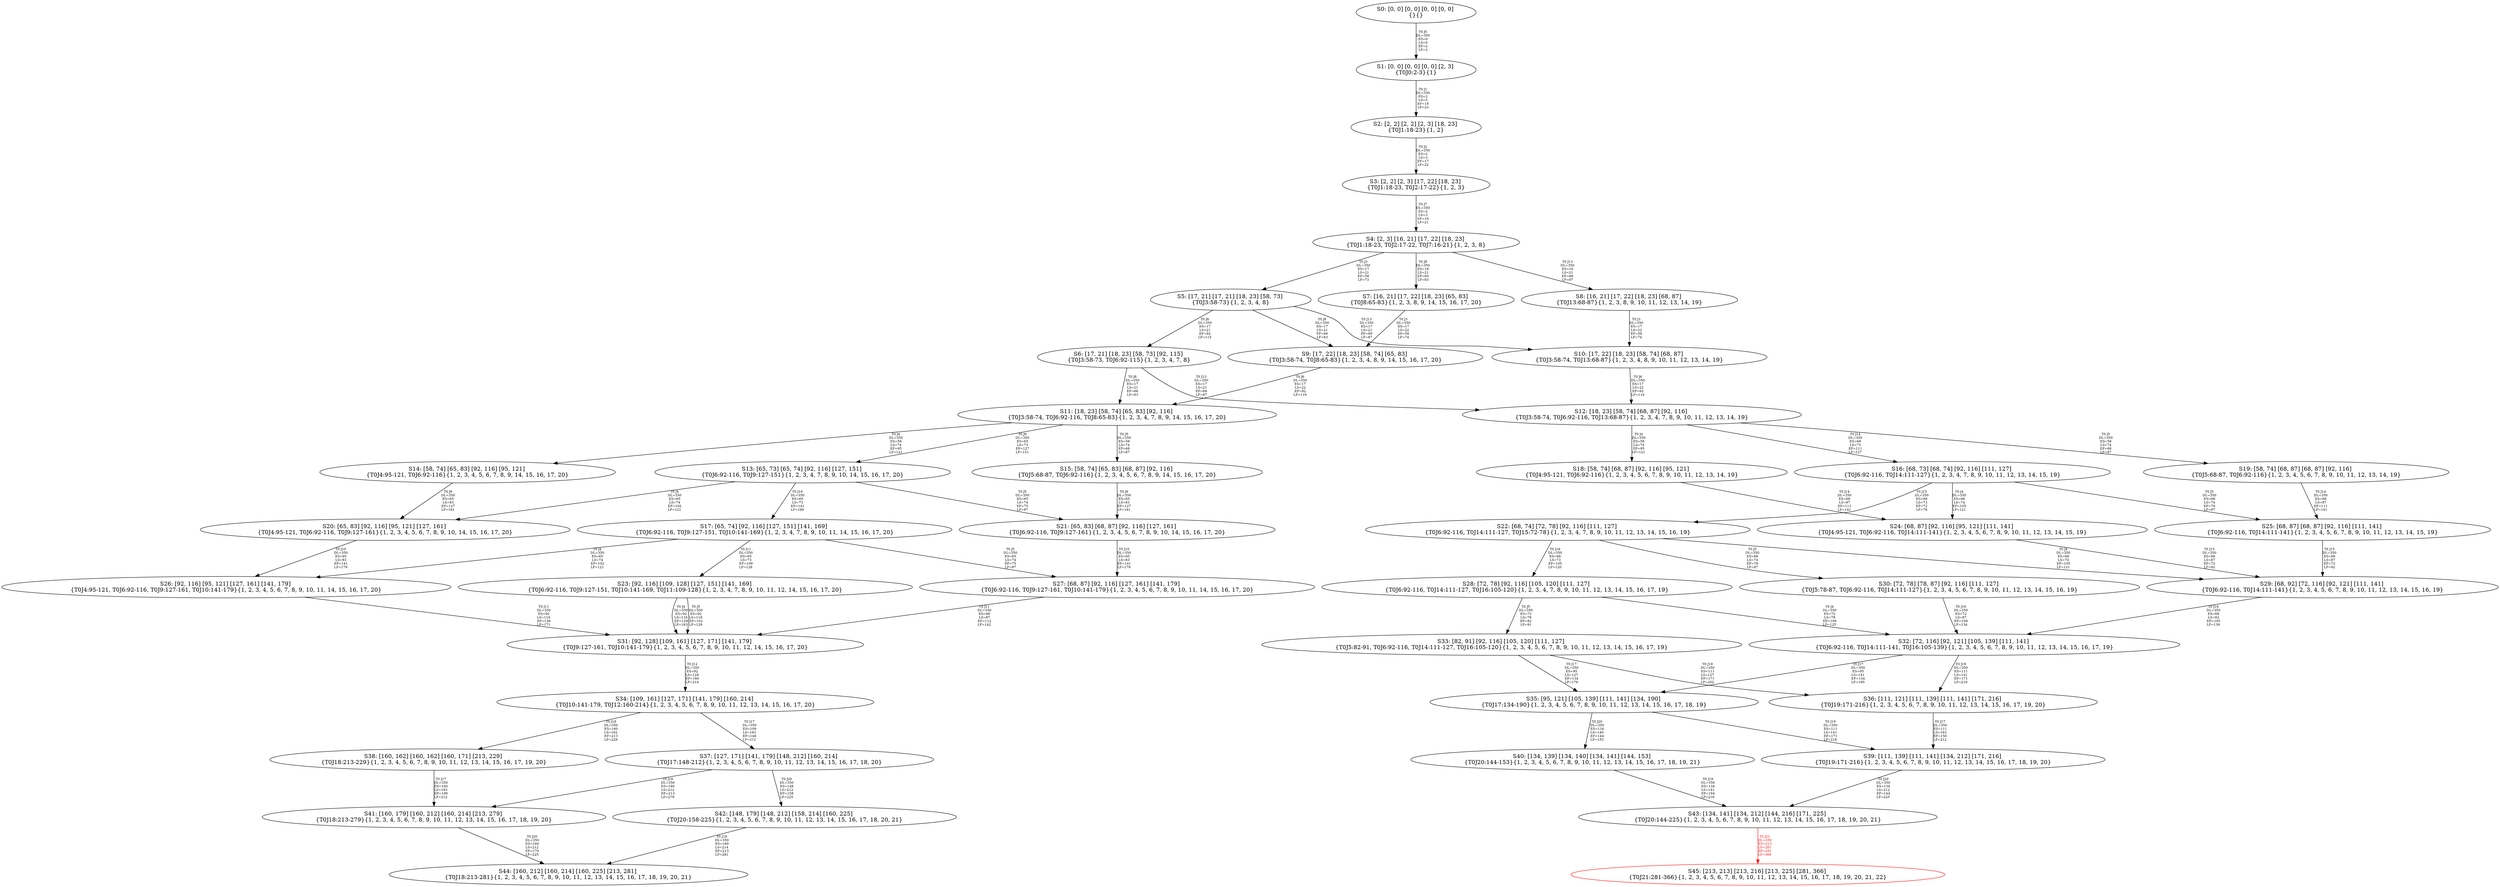 digraph {
	S0[label="S0: [0, 0] [0, 0] [0, 0] [0, 0] \n{}{}"];
	S1[label="S1: [0, 0] [0, 0] [0, 0] [2, 3] \n{T0J0:2-3}{1}"];
	S2[label="S2: [2, 2] [2, 2] [2, 3] [18, 23] \n{T0J1:18-23}{1, 2}"];
	S3[label="S3: [2, 2] [2, 3] [17, 22] [18, 23] \n{T0J1:18-23, T0J2:17-22}{1, 2, 3}"];
	S4[label="S4: [2, 3] [16, 21] [17, 22] [18, 23] \n{T0J1:18-23, T0J2:17-22, T0J7:16-21}{1, 2, 3, 8}"];
	S5[label="S5: [17, 21] [17, 21] [18, 23] [58, 73] \n{T0J3:58-73}{1, 2, 3, 4, 8}"];
	S6[label="S6: [17, 21] [18, 23] [58, 73] [92, 115] \n{T0J3:58-73, T0J6:92-115}{1, 2, 3, 4, 7, 8}"];
	S7[label="S7: [16, 21] [17, 22] [18, 23] [65, 83] \n{T0J8:65-83}{1, 2, 3, 8, 9, 14, 15, 16, 17, 20}"];
	S8[label="S8: [16, 21] [17, 22] [18, 23] [68, 87] \n{T0J13:68-87}{1, 2, 3, 8, 9, 10, 11, 12, 13, 14, 19}"];
	S9[label="S9: [17, 22] [18, 23] [58, 74] [65, 83] \n{T0J3:58-74, T0J8:65-83}{1, 2, 3, 4, 8, 9, 14, 15, 16, 17, 20}"];
	S10[label="S10: [17, 22] [18, 23] [58, 74] [68, 87] \n{T0J3:58-74, T0J13:68-87}{1, 2, 3, 4, 8, 9, 10, 11, 12, 13, 14, 19}"];
	S11[label="S11: [18, 23] [58, 74] [65, 83] [92, 116] \n{T0J3:58-74, T0J6:92-116, T0J8:65-83}{1, 2, 3, 4, 7, 8, 9, 14, 15, 16, 17, 20}"];
	S12[label="S12: [18, 23] [58, 74] [68, 87] [92, 116] \n{T0J3:58-74, T0J6:92-116, T0J13:68-87}{1, 2, 3, 4, 7, 8, 9, 10, 11, 12, 13, 14, 19}"];
	S13[label="S13: [65, 73] [65, 74] [92, 116] [127, 151] \n{T0J6:92-116, T0J9:127-151}{1, 2, 3, 4, 7, 8, 9, 10, 14, 15, 16, 17, 20}"];
	S14[label="S14: [58, 74] [65, 83] [92, 116] [95, 121] \n{T0J4:95-121, T0J6:92-116}{1, 2, 3, 4, 5, 6, 7, 8, 9, 14, 15, 16, 17, 20}"];
	S15[label="S15: [58, 74] [65, 83] [68, 87] [92, 116] \n{T0J5:68-87, T0J6:92-116}{1, 2, 3, 4, 5, 6, 7, 8, 9, 14, 15, 16, 17, 20}"];
	S16[label="S16: [68, 73] [68, 74] [92, 116] [111, 127] \n{T0J6:92-116, T0J14:111-127}{1, 2, 3, 4, 7, 8, 9, 10, 11, 12, 13, 14, 15, 19}"];
	S17[label="S17: [65, 74] [92, 116] [127, 151] [141, 169] \n{T0J6:92-116, T0J9:127-151, T0J10:141-169}{1, 2, 3, 4, 7, 8, 9, 10, 11, 14, 15, 16, 17, 20}"];
	S18[label="S18: [58, 74] [68, 87] [92, 116] [95, 121] \n{T0J4:95-121, T0J6:92-116}{1, 2, 3, 4, 5, 6, 7, 8, 9, 10, 11, 12, 13, 14, 19}"];
	S19[label="S19: [58, 74] [68, 87] [68, 87] [92, 116] \n{T0J5:68-87, T0J6:92-116}{1, 2, 3, 4, 5, 6, 7, 8, 9, 10, 11, 12, 13, 14, 19}"];
	S20[label="S20: [65, 83] [92, 116] [95, 121] [127, 161] \n{T0J4:95-121, T0J6:92-116, T0J9:127-161}{1, 2, 3, 4, 5, 6, 7, 8, 9, 10, 14, 15, 16, 17, 20}"];
	S21[label="S21: [65, 83] [68, 87] [92, 116] [127, 161] \n{T0J6:92-116, T0J9:127-161}{1, 2, 3, 4, 5, 6, 7, 8, 9, 10, 14, 15, 16, 17, 20}"];
	S22[label="S22: [68, 74] [72, 78] [92, 116] [111, 127] \n{T0J6:92-116, T0J14:111-127, T0J15:72-78}{1, 2, 3, 4, 7, 8, 9, 10, 11, 12, 13, 14, 15, 16, 19}"];
	S23[label="S23: [92, 116] [109, 128] [127, 151] [141, 169] \n{T0J6:92-116, T0J9:127-151, T0J10:141-169, T0J11:109-128}{1, 2, 3, 4, 7, 8, 9, 10, 11, 12, 14, 15, 16, 17, 20}"];
	S24[label="S24: [68, 87] [92, 116] [95, 121] [111, 141] \n{T0J4:95-121, T0J6:92-116, T0J14:111-141}{1, 2, 3, 4, 5, 6, 7, 8, 9, 10, 11, 12, 13, 14, 15, 19}"];
	S25[label="S25: [68, 87] [68, 87] [92, 116] [111, 141] \n{T0J6:92-116, T0J14:111-141}{1, 2, 3, 4, 5, 6, 7, 8, 9, 10, 11, 12, 13, 14, 15, 19}"];
	S26[label="S26: [92, 116] [95, 121] [127, 161] [141, 179] \n{T0J4:95-121, T0J6:92-116, T0J9:127-161, T0J10:141-179}{1, 2, 3, 4, 5, 6, 7, 8, 9, 10, 11, 14, 15, 16, 17, 20}"];
	S27[label="S27: [68, 87] [92, 116] [127, 161] [141, 179] \n{T0J6:92-116, T0J9:127-161, T0J10:141-179}{1, 2, 3, 4, 5, 6, 7, 8, 9, 10, 11, 14, 15, 16, 17, 20}"];
	S28[label="S28: [72, 78] [92, 116] [105, 120] [111, 127] \n{T0J6:92-116, T0J14:111-127, T0J16:105-120}{1, 2, 3, 4, 7, 8, 9, 10, 11, 12, 13, 14, 15, 16, 17, 19}"];
	S29[label="S29: [68, 92] [72, 116] [92, 121] [111, 141] \n{T0J6:92-116, T0J14:111-141}{1, 2, 3, 4, 5, 6, 7, 8, 9, 10, 11, 12, 13, 14, 15, 16, 19}"];
	S30[label="S30: [72, 78] [78, 87] [92, 116] [111, 127] \n{T0J5:78-87, T0J6:92-116, T0J14:111-127}{1, 2, 3, 4, 5, 6, 7, 8, 9, 10, 11, 12, 13, 14, 15, 16, 19}"];
	S31[label="S31: [92, 128] [109, 161] [127, 171] [141, 179] \n{T0J9:127-161, T0J10:141-179}{1, 2, 3, 4, 5, 6, 7, 8, 9, 10, 11, 12, 14, 15, 16, 17, 20}"];
	S32[label="S32: [72, 116] [92, 121] [105, 139] [111, 141] \n{T0J6:92-116, T0J14:111-141, T0J16:105-139}{1, 2, 3, 4, 5, 6, 7, 8, 9, 10, 11, 12, 13, 14, 15, 16, 17, 19}"];
	S33[label="S33: [82, 91] [92, 116] [105, 120] [111, 127] \n{T0J5:82-91, T0J6:92-116, T0J14:111-127, T0J16:105-120}{1, 2, 3, 4, 5, 6, 7, 8, 9, 10, 11, 12, 13, 14, 15, 16, 17, 19}"];
	S34[label="S34: [109, 161] [127, 171] [141, 179] [160, 214] \n{T0J10:141-179, T0J12:160-214}{1, 2, 3, 4, 5, 6, 7, 8, 9, 10, 11, 12, 13, 14, 15, 16, 17, 20}"];
	S35[label="S35: [95, 121] [105, 139] [111, 141] [134, 190] \n{T0J17:134-190}{1, 2, 3, 4, 5, 6, 7, 8, 9, 10, 11, 12, 13, 14, 15, 16, 17, 18, 19}"];
	S36[label="S36: [111, 121] [111, 139] [111, 141] [171, 216] \n{T0J19:171-216}{1, 2, 3, 4, 5, 6, 7, 8, 9, 10, 11, 12, 13, 14, 15, 16, 17, 19, 20}"];
	S37[label="S37: [127, 171] [141, 179] [148, 212] [160, 214] \n{T0J17:148-212}{1, 2, 3, 4, 5, 6, 7, 8, 9, 10, 11, 12, 13, 14, 15, 16, 17, 18, 20}"];
	S38[label="S38: [160, 162] [160, 162] [160, 171] [213, 229] \n{T0J18:213-229}{1, 2, 3, 4, 5, 6, 7, 8, 9, 10, 11, 12, 13, 14, 15, 16, 17, 19, 20}"];
	S39[label="S39: [111, 139] [111, 141] [134, 212] [171, 216] \n{T0J19:171-216}{1, 2, 3, 4, 5, 6, 7, 8, 9, 10, 11, 12, 13, 14, 15, 16, 17, 18, 19, 20}"];
	S40[label="S40: [134, 139] [134, 140] [134, 141] [144, 153] \n{T0J20:144-153}{1, 2, 3, 4, 5, 6, 7, 8, 9, 10, 11, 12, 13, 14, 15, 16, 17, 18, 19, 21}"];
	S41[label="S41: [160, 179] [160, 212] [160, 214] [213, 279] \n{T0J18:213-279}{1, 2, 3, 4, 5, 6, 7, 8, 9, 10, 11, 12, 13, 14, 15, 16, 17, 18, 19, 20}"];
	S42[label="S42: [148, 179] [148, 212] [158, 214] [160, 225] \n{T0J20:158-225}{1, 2, 3, 4, 5, 6, 7, 8, 9, 10, 11, 12, 13, 14, 15, 16, 17, 18, 20, 21}"];
	S43[label="S43: [134, 141] [134, 212] [144, 216] [171, 225] \n{T0J20:144-225}{1, 2, 3, 4, 5, 6, 7, 8, 9, 10, 11, 12, 13, 14, 15, 16, 17, 18, 19, 20, 21}"];
	S44[label="S44: [160, 212] [160, 214] [160, 225] [213, 281] \n{T0J18:213-281}{1, 2, 3, 4, 5, 6, 7, 8, 9, 10, 11, 12, 13, 14, 15, 16, 17, 18, 19, 20, 21}"];
	S45[label="S45: [213, 213] [213, 216] [213, 225] [281, 366] \n{T0J21:281-366}{1, 2, 3, 4, 5, 6, 7, 8, 9, 10, 11, 12, 13, 14, 15, 16, 17, 18, 19, 20, 21, 22}"];
	S0 -> S1[label="T0 J0\nDL=350\nES=0\nLS=0\nEF=2\nLF=3",fontsize=8];
	S1 -> S2[label="T0 J1\nDL=350\nES=2\nLS=3\nEF=18\nLF=23",fontsize=8];
	S2 -> S3[label="T0 J2\nDL=350\nES=2\nLS=3\nEF=17\nLF=22",fontsize=8];
	S3 -> S4[label="T0 J7\nDL=350\nES=2\nLS=3\nEF=16\nLF=21",fontsize=8];
	S4 -> S5[label="T0 J3\nDL=350\nES=17\nLS=21\nEF=58\nLF=73",fontsize=8];
	S4 -> S7[label="T0 J8\nDL=350\nES=16\nLS=21\nEF=65\nLF=83",fontsize=8];
	S4 -> S8[label="T0 J13\nDL=350\nES=16\nLS=21\nEF=68\nLF=87",fontsize=8];
	S5 -> S6[label="T0 J6\nDL=350\nES=17\nLS=21\nEF=92\nLF=115",fontsize=8];
	S5 -> S9[label="T0 J8\nDL=350\nES=17\nLS=21\nEF=66\nLF=83",fontsize=8];
	S5 -> S10[label="T0 J13\nDL=350\nES=17\nLS=21\nEF=69\nLF=87",fontsize=8];
	S6 -> S11[label="T0 J8\nDL=350\nES=17\nLS=21\nEF=66\nLF=83",fontsize=8];
	S6 -> S12[label="T0 J13\nDL=350\nES=17\nLS=21\nEF=69\nLF=87",fontsize=8];
	S7 -> S9[label="T0 J3\nDL=350\nES=17\nLS=22\nEF=58\nLF=74",fontsize=8];
	S8 -> S10[label="T0 J3\nDL=350\nES=17\nLS=22\nEF=58\nLF=74",fontsize=8];
	S9 -> S11[label="T0 J6\nDL=350\nES=17\nLS=22\nEF=92\nLF=116",fontsize=8];
	S10 -> S12[label="T0 J6\nDL=350\nES=17\nLS=22\nEF=92\nLF=116",fontsize=8];
	S11 -> S14[label="T0 J4\nDL=350\nES=58\nLS=74\nEF=95\nLF=121",fontsize=8];
	S11 -> S15[label="T0 J5\nDL=350\nES=58\nLS=74\nEF=68\nLF=87",fontsize=8];
	S11 -> S13[label="T0 J9\nDL=350\nES=65\nLS=73\nEF=127\nLF=151",fontsize=8];
	S12 -> S18[label="T0 J4\nDL=350\nES=58\nLS=74\nEF=95\nLF=121",fontsize=8];
	S12 -> S19[label="T0 J5\nDL=350\nES=58\nLS=74\nEF=68\nLF=87",fontsize=8];
	S12 -> S16[label="T0 J14\nDL=350\nES=68\nLS=73\nEF=111\nLF=127",fontsize=8];
	S13 -> S20[label="T0 J4\nDL=350\nES=65\nLS=74\nEF=102\nLF=121",fontsize=8];
	S13 -> S21[label="T0 J5\nDL=350\nES=65\nLS=74\nEF=75\nLF=87",fontsize=8];
	S13 -> S17[label="T0 J10\nDL=350\nES=65\nLS=73\nEF=141\nLF=169",fontsize=8];
	S14 -> S20[label="T0 J9\nDL=350\nES=65\nLS=83\nEF=127\nLF=161",fontsize=8];
	S15 -> S21[label="T0 J9\nDL=350\nES=65\nLS=83\nEF=127\nLF=161",fontsize=8];
	S16 -> S24[label="T0 J4\nDL=350\nES=68\nLS=74\nEF=105\nLF=121",fontsize=8];
	S16 -> S25[label="T0 J5\nDL=350\nES=68\nLS=74\nEF=78\nLF=87",fontsize=8];
	S16 -> S22[label="T0 J15\nDL=350\nES=68\nLS=73\nEF=72\nLF=78",fontsize=8];
	S17 -> S26[label="T0 J4\nDL=350\nES=65\nLS=74\nEF=102\nLF=121",fontsize=8];
	S17 -> S27[label="T0 J5\nDL=350\nES=65\nLS=74\nEF=75\nLF=87",fontsize=8];
	S17 -> S23[label="T0 J11\nDL=350\nES=65\nLS=73\nEF=109\nLF=128",fontsize=8];
	S18 -> S24[label="T0 J14\nDL=350\nES=68\nLS=87\nEF=111\nLF=141",fontsize=8];
	S19 -> S25[label="T0 J14\nDL=350\nES=68\nLS=87\nEF=111\nLF=141",fontsize=8];
	S20 -> S26[label="T0 J10\nDL=350\nES=65\nLS=83\nEF=141\nLF=179",fontsize=8];
	S21 -> S27[label="T0 J10\nDL=350\nES=65\nLS=83\nEF=141\nLF=179",fontsize=8];
	S22 -> S29[label="T0 J4\nDL=350\nES=68\nLS=74\nEF=105\nLF=121",fontsize=8];
	S22 -> S30[label="T0 J5\nDL=350\nES=68\nLS=74\nEF=78\nLF=87",fontsize=8];
	S22 -> S28[label="T0 J16\nDL=350\nES=68\nLS=73\nEF=105\nLF=120",fontsize=8];
	S23 -> S31[label="T0 J4\nDL=350\nES=92\nLS=116\nEF=129\nLF=163",fontsize=8];
	S23 -> S31[label="T0 J5\nDL=350\nES=92\nLS=116\nEF=102\nLF=129",fontsize=8];
	S24 -> S29[label="T0 J15\nDL=350\nES=68\nLS=87\nEF=72\nLF=92",fontsize=8];
	S25 -> S29[label="T0 J15\nDL=350\nES=68\nLS=87\nEF=72\nLF=92",fontsize=8];
	S26 -> S31[label="T0 J11\nDL=350\nES=92\nLS=116\nEF=136\nLF=171",fontsize=8];
	S27 -> S31[label="T0 J11\nDL=350\nES=68\nLS=87\nEF=112\nLF=142",fontsize=8];
	S28 -> S32[label="T0 J4\nDL=350\nES=72\nLS=78\nEF=109\nLF=125",fontsize=8];
	S28 -> S33[label="T0 J5\nDL=350\nES=72\nLS=78\nEF=82\nLF=91",fontsize=8];
	S29 -> S32[label="T0 J16\nDL=350\nES=68\nLS=92\nEF=105\nLF=139",fontsize=8];
	S30 -> S32[label="T0 J16\nDL=350\nES=72\nLS=87\nEF=109\nLF=134",fontsize=8];
	S31 -> S34[label="T0 J12\nDL=350\nES=92\nLS=128\nEF=160\nLF=214",fontsize=8];
	S32 -> S35[label="T0 J17\nDL=350\nES=95\nLS=141\nEF=134\nLF=190",fontsize=8];
	S32 -> S36[label="T0 J19\nDL=350\nES=111\nLS=141\nEF=171\nLF=216",fontsize=8];
	S33 -> S35[label="T0 J17\nDL=350\nES=95\nLS=127\nEF=134\nLF=176",fontsize=8];
	S33 -> S36[label="T0 J19\nDL=350\nES=111\nLS=127\nEF=171\nLF=202",fontsize=8];
	S34 -> S37[label="T0 J17\nDL=350\nES=109\nLS=163\nEF=148\nLF=212",fontsize=8];
	S34 -> S38[label="T0 J18\nDL=350\nES=160\nLS=162\nEF=213\nLF=229",fontsize=8];
	S35 -> S39[label="T0 J19\nDL=350\nES=111\nLS=141\nEF=171\nLF=216",fontsize=8];
	S35 -> S40[label="T0 J20\nDL=350\nES=134\nLS=140\nEF=144\nLF=153",fontsize=8];
	S36 -> S39[label="T0 J17\nDL=350\nES=111\nLS=163\nEF=150\nLF=212",fontsize=8];
	S37 -> S41[label="T0 J18\nDL=350\nES=160\nLS=212\nEF=213\nLF=279",fontsize=8];
	S37 -> S42[label="T0 J20\nDL=350\nES=148\nLS=212\nEF=158\nLF=225",fontsize=8];
	S38 -> S41[label="T0 J17\nDL=350\nES=160\nLS=163\nEF=199\nLF=212",fontsize=8];
	S39 -> S43[label="T0 J20\nDL=350\nES=134\nLS=212\nEF=144\nLF=225",fontsize=8];
	S40 -> S43[label="T0 J19\nDL=350\nES=134\nLS=141\nEF=194\nLF=216",fontsize=8];
	S41 -> S44[label="T0 J20\nDL=350\nES=160\nLS=212\nEF=170\nLF=225",fontsize=8];
	S42 -> S44[label="T0 J18\nDL=350\nES=160\nLS=214\nEF=213\nLF=281",fontsize=8];
	S43 -> S45[label="T0 J21\nDL=350\nES=213\nLS=281\nEF=281\nLF=366",color=Red,fontcolor=Red,fontsize=8];
S45[color=Red];
}

